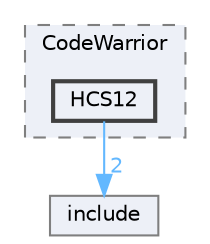 digraph "D:/Projects/Raspberrypi_pico/pico_freertos_final/freertos_pico2/pico_freertos/FreeRTOS-Kernel/portable/CodeWarrior/HCS12"
{
 // LATEX_PDF_SIZE
  bgcolor="transparent";
  edge [fontname=Helvetica,fontsize=10,labelfontname=Helvetica,labelfontsize=10];
  node [fontname=Helvetica,fontsize=10,shape=box,height=0.2,width=0.4];
  compound=true
  subgraph clusterdir_87eb828367ea59a3aba00a76e831aaeb {
    graph [ bgcolor="#edf0f7", pencolor="grey50", label="CodeWarrior", fontname=Helvetica,fontsize=10 style="filled,dashed", URL="dir_87eb828367ea59a3aba00a76e831aaeb.html",tooltip=""]
  dir_04a876f5b34dcfb0ad3b3f8646036d22 [label="HCS12", fillcolor="#edf0f7", color="grey25", style="filled,bold", URL="dir_04a876f5b34dcfb0ad3b3f8646036d22.html",tooltip=""];
  }
  dir_c69ece34c3f150cb2c6f1098178b172a [label="include", fillcolor="#edf0f7", color="grey50", style="filled", URL="dir_c69ece34c3f150cb2c6f1098178b172a.html",tooltip=""];
  dir_04a876f5b34dcfb0ad3b3f8646036d22->dir_c69ece34c3f150cb2c6f1098178b172a [headlabel="2", labeldistance=1.5 headhref="dir_000119_000125.html" href="dir_000119_000125.html" color="steelblue1" fontcolor="steelblue1"];
}
